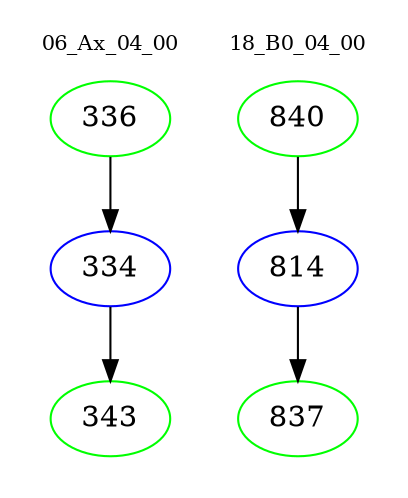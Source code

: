 digraph{
subgraph cluster_0 {
color = white
label = "06_Ax_04_00";
fontsize=10;
T0_336 [label="336", color="green"]
T0_336 -> T0_334 [color="black"]
T0_334 [label="334", color="blue"]
T0_334 -> T0_343 [color="black"]
T0_343 [label="343", color="green"]
}
subgraph cluster_1 {
color = white
label = "18_B0_04_00";
fontsize=10;
T1_840 [label="840", color="green"]
T1_840 -> T1_814 [color="black"]
T1_814 [label="814", color="blue"]
T1_814 -> T1_837 [color="black"]
T1_837 [label="837", color="green"]
}
}
